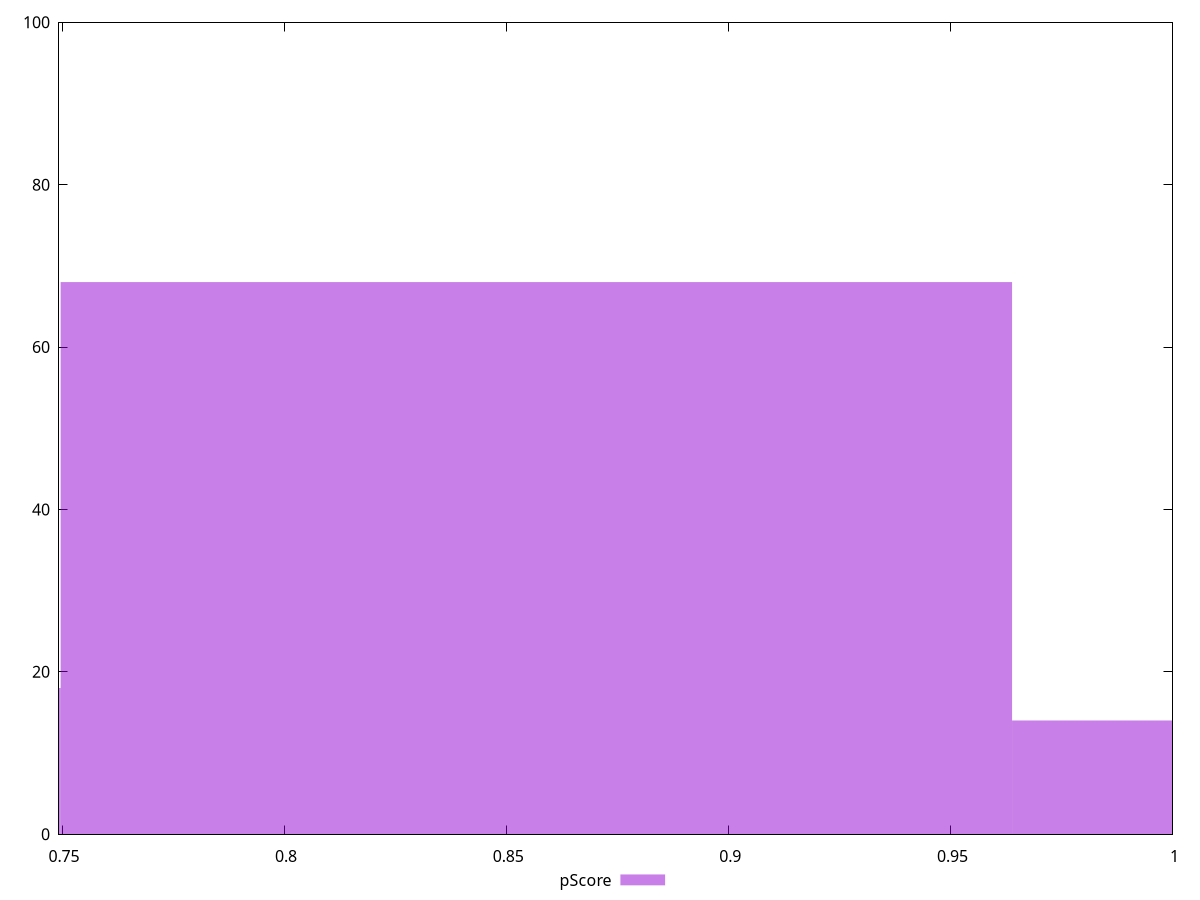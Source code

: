 reset

$pScore <<EOF
0.8567853314806056 68
1.070981664350757 14
0.6425889986104543 18
EOF

set key outside below
set boxwidth 0.2141963328701514
set xrange [0.7493211111111111:1]
set yrange [0:100]
set trange [0:100]
set style fill transparent solid 0.5 noborder
set terminal svg size 640, 490 enhanced background rgb 'white'
set output "reports/report_00033_2021-03-01T14-23-16.841Z/uses-rel-preconnect/samples/astro-cached/pScore/histogram.svg"

plot $pScore title "pScore" with boxes

reset

